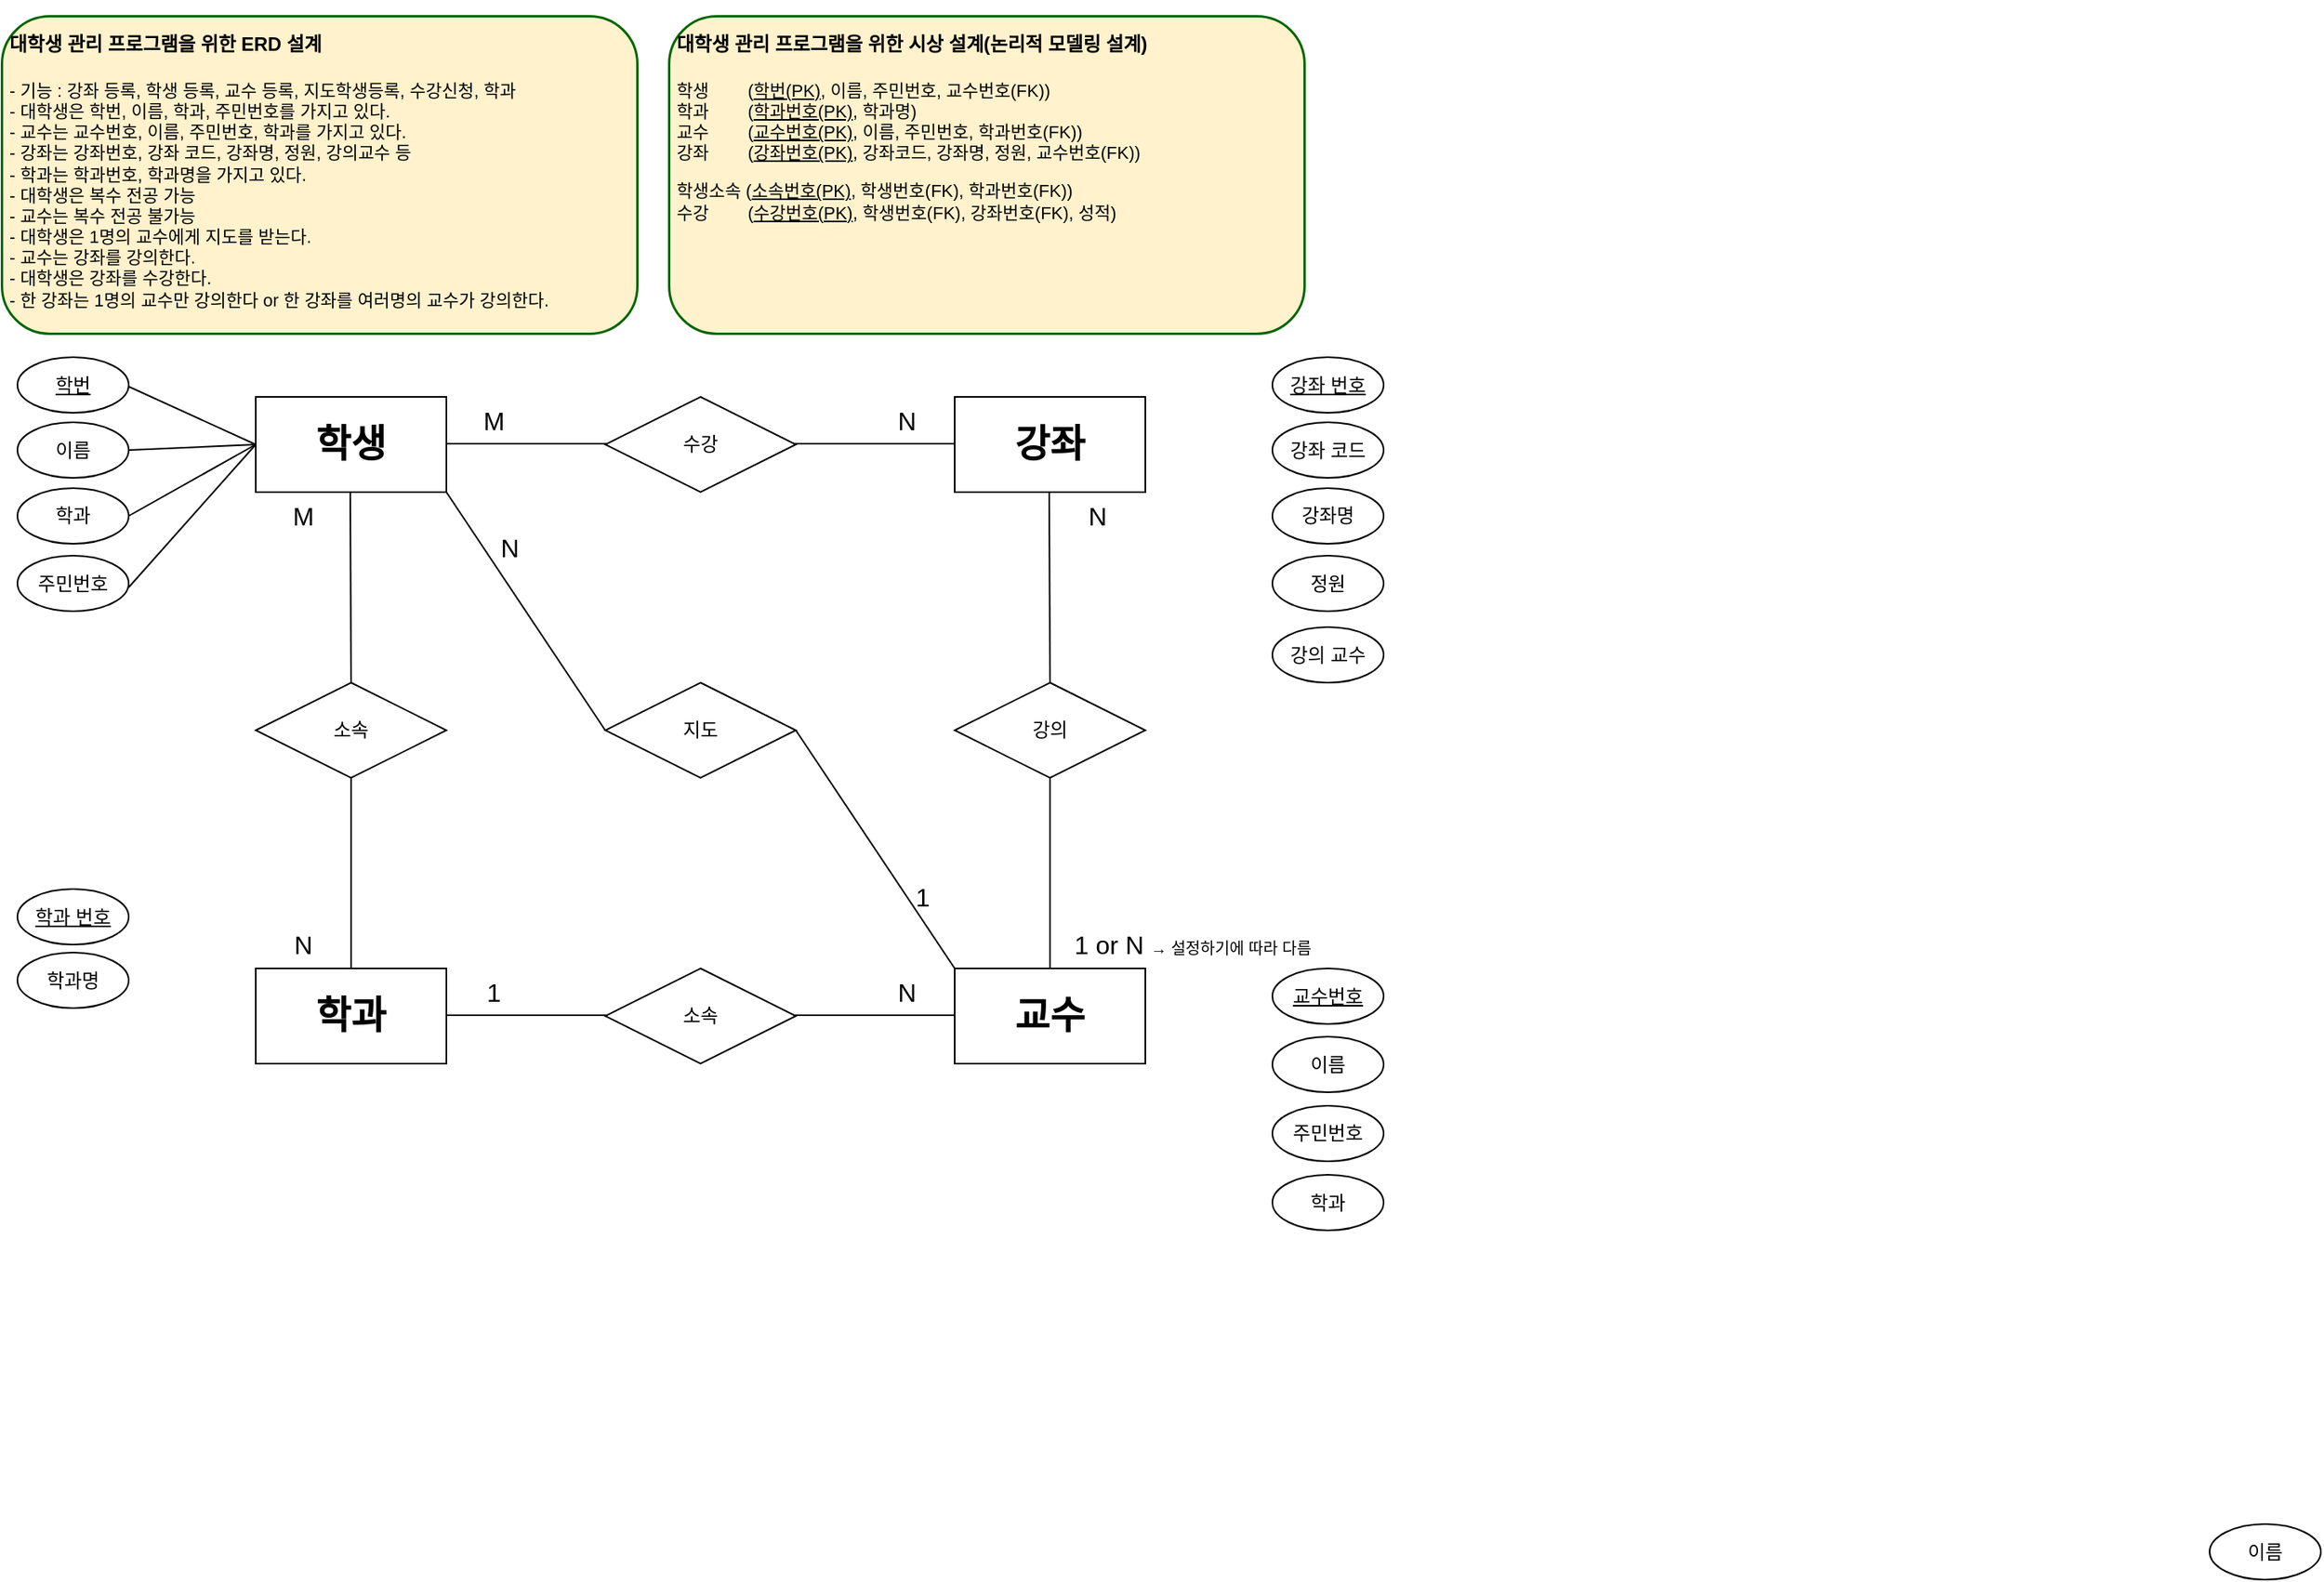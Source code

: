 <mxfile version="20.2.3" type="device"><diagram id="R2lEEEUBdFMjLlhIrx00" name="Page-1"><mxGraphModel dx="905" dy="1965" grid="1" gridSize="10" guides="1" tooltips="1" connect="1" arrows="1" fold="1" page="1" pageScale="1" pageWidth="850" pageHeight="1100" math="0" shadow="0" extFonts="Permanent Marker^https://fonts.googleapis.com/css?family=Permanent+Marker"><root><mxCell id="0"/><mxCell id="1" parent="0"/><mxCell id="Rz2SAQbx4y7keiVXOERp-1" value="" style="rounded=0;whiteSpace=wrap;html=1;" parent="1" vertex="1"><mxGeometry x="160" y="80" width="120" height="60" as="geometry"/></mxCell><mxCell id="Rz2SAQbx4y7keiVXOERp-2" value="" style="rounded=0;whiteSpace=wrap;html=1;" parent="1" vertex="1"><mxGeometry x="600" y="80" width="120" height="60" as="geometry"/></mxCell><mxCell id="Rz2SAQbx4y7keiVXOERp-3" value="" style="rounded=0;whiteSpace=wrap;html=1;" parent="1" vertex="1"><mxGeometry x="160" y="440" width="120" height="60" as="geometry"/></mxCell><mxCell id="Rz2SAQbx4y7keiVXOERp-4" value="" style="rounded=0;whiteSpace=wrap;html=1;" parent="1" vertex="1"><mxGeometry x="600" y="440" width="120" height="60" as="geometry"/></mxCell><mxCell id="Rz2SAQbx4y7keiVXOERp-10" value="" style="endArrow=none;html=1;rounded=0;exitX=0.5;exitY=0;exitDx=0;exitDy=0;entryX=0.5;entryY=1;entryDx=0;entryDy=0;" parent="1" source="Rz2SAQbx4y7keiVXOERp-3" target="PM5ancaSKL1cNkNBU93r-12" edge="1"><mxGeometry width="50" height="50" relative="1" as="geometry"><mxPoint x="219.5" y="420" as="sourcePoint"/><mxPoint x="219.5" y="330" as="targetPoint"/></mxGeometry></mxCell><mxCell id="Rz2SAQbx4y7keiVXOERp-11" value="" style="endArrow=none;html=1;rounded=0;exitX=0.5;exitY=0;exitDx=0;exitDy=0;" parent="1" source="PM5ancaSKL1cNkNBU93r-12" edge="1"><mxGeometry width="50" height="50" relative="1" as="geometry"><mxPoint x="220" y="250" as="sourcePoint"/><mxPoint x="219.5" y="140" as="targetPoint"/></mxGeometry></mxCell><mxCell id="Rz2SAQbx4y7keiVXOERp-12" value="" style="endArrow=none;html=1;rounded=0;exitX=0.5;exitY=0;exitDx=0;exitDy=0;" parent="1" source="PM5ancaSKL1cNkNBU93r-13" edge="1"><mxGeometry width="50" height="50" relative="1" as="geometry"><mxPoint x="660" y="250" as="sourcePoint"/><mxPoint x="659.5" y="140" as="targetPoint"/></mxGeometry></mxCell><mxCell id="Rz2SAQbx4y7keiVXOERp-13" value="" style="endArrow=none;html=1;rounded=0;exitX=0.5;exitY=0;exitDx=0;exitDy=0;entryX=0.5;entryY=1;entryDx=0;entryDy=0;" parent="1" target="PM5ancaSKL1cNkNBU93r-13" edge="1"><mxGeometry width="50" height="50" relative="1" as="geometry"><mxPoint x="660" y="440" as="sourcePoint"/><mxPoint x="659.5" y="330" as="targetPoint"/></mxGeometry></mxCell><mxCell id="Rz2SAQbx4y7keiVXOERp-14" value="" style="endArrow=none;html=1;rounded=0;exitX=0.5;exitY=0;exitDx=0;exitDy=0;" parent="1" edge="1"><mxGeometry width="50" height="50" relative="1" as="geometry"><mxPoint x="280" y="469.5" as="sourcePoint"/><mxPoint x="400" y="469.5" as="targetPoint"/></mxGeometry></mxCell><mxCell id="Rz2SAQbx4y7keiVXOERp-16" value="" style="endArrow=none;html=1;rounded=0;exitX=0.5;exitY=0;exitDx=0;exitDy=0;" parent="1" edge="1"><mxGeometry width="50" height="50" relative="1" as="geometry"><mxPoint x="480" y="469.5" as="sourcePoint"/><mxPoint x="600" y="469.5" as="targetPoint"/></mxGeometry></mxCell><mxCell id="Rz2SAQbx4y7keiVXOERp-17" value="" style="endArrow=none;html=1;rounded=0;exitX=0.5;exitY=0;exitDx=0;exitDy=0;" parent="1" edge="1"><mxGeometry width="50" height="50" relative="1" as="geometry"><mxPoint x="280" y="109.5" as="sourcePoint"/><mxPoint x="400" y="109.5" as="targetPoint"/></mxGeometry></mxCell><mxCell id="Rz2SAQbx4y7keiVXOERp-18" value="" style="endArrow=none;html=1;rounded=0;exitX=0.5;exitY=0;exitDx=0;exitDy=0;" parent="1" edge="1"><mxGeometry width="50" height="50" relative="1" as="geometry"><mxPoint x="480" y="109.5" as="sourcePoint"/><mxPoint x="600" y="109.5" as="targetPoint"/></mxGeometry></mxCell><mxCell id="Rz2SAQbx4y7keiVXOERp-19" value="" style="endArrow=none;html=1;rounded=0;exitX=0;exitY=0.5;exitDx=0;exitDy=0;entryX=1;entryY=1;entryDx=0;entryDy=0;" parent="1" source="PM5ancaSKL1cNkNBU93r-14" target="Rz2SAQbx4y7keiVXOERp-1" edge="1"><mxGeometry width="50" height="50" relative="1" as="geometry"><mxPoint x="420" y="270" as="sourcePoint"/><mxPoint x="229.5" y="150" as="targetPoint"/></mxGeometry></mxCell><mxCell id="Rz2SAQbx4y7keiVXOERp-20" value="" style="endArrow=none;html=1;rounded=0;exitX=0;exitY=0;exitDx=0;exitDy=0;entryX=1;entryY=0.5;entryDx=0;entryDy=0;" parent="1" target="PM5ancaSKL1cNkNBU93r-14" edge="1"><mxGeometry width="50" height="50" relative="1" as="geometry"><mxPoint x="600" y="440" as="sourcePoint"/><mxPoint x="460" y="310" as="targetPoint"/></mxGeometry></mxCell><mxCell id="Rz2SAQbx4y7keiVXOERp-21" value="&lt;font style=&quot;font-size: 24px;&quot;&gt;&lt;b&gt;학생&lt;/b&gt;&lt;/font&gt;" style="text;html=1;strokeColor=none;fillColor=none;align=center;verticalAlign=middle;whiteSpace=wrap;rounded=0;" parent="1" vertex="1"><mxGeometry x="160" y="80" width="120" height="60" as="geometry"/></mxCell><mxCell id="Rz2SAQbx4y7keiVXOERp-22" value="&lt;font style=&quot;font-size: 24px;&quot;&gt;&lt;b&gt;강좌&lt;/b&gt;&lt;/font&gt;" style="text;html=1;strokeColor=none;fillColor=none;align=center;verticalAlign=middle;whiteSpace=wrap;rounded=0;" parent="1" vertex="1"><mxGeometry x="600" y="80" width="120" height="60" as="geometry"/></mxCell><mxCell id="Rz2SAQbx4y7keiVXOERp-23" value="&lt;font style=&quot;font-size: 24px;&quot;&gt;&lt;b&gt;교수&lt;/b&gt;&lt;/font&gt;" style="text;html=1;strokeColor=none;fillColor=none;align=center;verticalAlign=middle;whiteSpace=wrap;rounded=0;" parent="1" vertex="1"><mxGeometry x="600" y="440" width="120" height="60" as="geometry"/></mxCell><mxCell id="Rz2SAQbx4y7keiVXOERp-24" value="&lt;span style=&quot;font-size: 24px;&quot;&gt;&lt;b&gt;학과&lt;/b&gt;&lt;/span&gt;" style="text;html=1;strokeColor=none;fillColor=none;align=center;verticalAlign=middle;whiteSpace=wrap;rounded=0;" parent="1" vertex="1"><mxGeometry x="160" y="440" width="120" height="60" as="geometry"/></mxCell><mxCell id="Rz2SAQbx4y7keiVXOERp-30" value="M" style="text;html=1;strokeColor=none;fillColor=none;align=center;verticalAlign=middle;whiteSpace=wrap;rounded=0;fontSize=16;" parent="1" vertex="1"><mxGeometry x="160" y="140" width="60" height="30" as="geometry"/></mxCell><mxCell id="Rz2SAQbx4y7keiVXOERp-32" value="M" style="text;html=1;strokeColor=none;fillColor=none;align=center;verticalAlign=middle;whiteSpace=wrap;rounded=0;fontSize=16;" parent="1" vertex="1"><mxGeometry x="280" y="80" width="60" height="30" as="geometry"/></mxCell><mxCell id="Rz2SAQbx4y7keiVXOERp-33" value="N" style="text;html=1;strokeColor=none;fillColor=none;align=center;verticalAlign=middle;whiteSpace=wrap;rounded=0;fontSize=16;" parent="1" vertex="1"><mxGeometry x="540" y="80" width="60" height="30" as="geometry"/></mxCell><mxCell id="Rz2SAQbx4y7keiVXOERp-34" value="N" style="text;html=1;strokeColor=none;fillColor=none;align=center;verticalAlign=middle;whiteSpace=wrap;rounded=0;fontSize=16;" parent="1" vertex="1"><mxGeometry x="660" y="140" width="60" height="30" as="geometry"/></mxCell><mxCell id="Rz2SAQbx4y7keiVXOERp-35" value="1 or N &lt;font style=&quot;font-size: 10px;&quot;&gt;→ 설정하기에 따라 다름&lt;/font&gt;" style="text;html=1;strokeColor=none;fillColor=none;align=center;verticalAlign=middle;whiteSpace=wrap;rounded=0;fontSize=16;" parent="1" vertex="1"><mxGeometry x="660" y="410" width="180" height="30" as="geometry"/></mxCell><mxCell id="Rz2SAQbx4y7keiVXOERp-36" value="N" style="text;html=1;strokeColor=none;fillColor=none;align=center;verticalAlign=middle;whiteSpace=wrap;rounded=0;fontSize=16;" parent="1" vertex="1"><mxGeometry x="540" y="440" width="60" height="30" as="geometry"/></mxCell><mxCell id="Rz2SAQbx4y7keiVXOERp-37" value="1" style="text;html=1;strokeColor=none;fillColor=none;align=center;verticalAlign=middle;whiteSpace=wrap;rounded=0;fontSize=16;" parent="1" vertex="1"><mxGeometry x="280" y="440" width="60" height="30" as="geometry"/></mxCell><mxCell id="Rz2SAQbx4y7keiVXOERp-38" value="N" style="text;html=1;strokeColor=none;fillColor=none;align=center;verticalAlign=middle;whiteSpace=wrap;rounded=0;fontSize=16;" parent="1" vertex="1"><mxGeometry x="160" y="410" width="60" height="30" as="geometry"/></mxCell><mxCell id="Rz2SAQbx4y7keiVXOERp-39" value="N" style="text;html=1;strokeColor=none;fillColor=none;align=center;verticalAlign=middle;whiteSpace=wrap;rounded=0;fontSize=16;" parent="1" vertex="1"><mxGeometry x="290" y="160" width="60" height="30" as="geometry"/></mxCell><mxCell id="Rz2SAQbx4y7keiVXOERp-40" value="1" style="text;html=1;strokeColor=none;fillColor=none;align=center;verticalAlign=middle;whiteSpace=wrap;rounded=0;fontSize=16;" parent="1" vertex="1"><mxGeometry x="550" y="380" width="60" height="30" as="geometry"/></mxCell><mxCell id="Rz2SAQbx4y7keiVXOERp-41" value="&lt;h1&gt;&lt;font style=&quot;font-size: 12px;&quot; color=&quot;#000000&quot;&gt;대학생 관리 프로그램을 위한 ERD 설계&lt;/font&gt;&lt;/h1&gt;&lt;div style=&quot;font-size: 9px;&quot;&gt;&lt;font style=&quot;font-size: 11px;&quot; color=&quot;#000000&quot;&gt;- 기능 : 강좌 등록, 학생 등록, 교수 등록, 지도학생등록, 수강신청, 학과&lt;/font&gt;&lt;/div&gt;&lt;div style=&quot;font-size: 9px;&quot;&gt;&lt;font style=&quot;font-size: 11px;&quot; color=&quot;#000000&quot;&gt;- 대학생은 학번, 이름, 학과, 주민번호를 가지고 있다.&lt;/font&gt;&lt;/div&gt;&lt;div style=&quot;&quot;&gt;&lt;font style=&quot;font-size: 11px;&quot; color=&quot;#000000&quot;&gt;- 교수는 교수번호, 이름, 주민번호, 학과를 가지고 있다.&lt;/font&gt;&lt;/div&gt;&lt;div style=&quot;&quot;&gt;&lt;font style=&quot;font-size: 11px;&quot; color=&quot;#000000&quot;&gt;- 강좌는 강좌번호, 강좌 코드, 강좌명, 정원, 강의교수 등&lt;/font&gt;&lt;/div&gt;&lt;div style=&quot;&quot;&gt;&lt;font style=&quot;font-size: 11px;&quot; color=&quot;#000000&quot;&gt;- 학과는 학과번호, 학과명을 가지고 있다.&lt;/font&gt;&lt;/div&gt;&lt;div style=&quot;&quot;&gt;&lt;font style=&quot;font-size: 11px;&quot; color=&quot;#000000&quot;&gt;- 대학생은 복수 전공 가능&lt;/font&gt;&lt;/div&gt;&lt;div style=&quot;&quot;&gt;&lt;font style=&quot;font-size: 11px;&quot; color=&quot;#000000&quot;&gt;- 교수는 복수 전공 불가능&lt;/font&gt;&lt;/div&gt;&lt;div style=&quot;&quot;&gt;&lt;font style=&quot;font-size: 11px;&quot; color=&quot;#000000&quot;&gt;- 대학생은 1명의 교수에게 지도를 받는다.&lt;/font&gt;&lt;/div&gt;&lt;div style=&quot;&quot;&gt;&lt;font style=&quot;font-size: 11px;&quot; color=&quot;#000000&quot;&gt;- 교수는 강좌를 강의한다.&lt;/font&gt;&lt;/div&gt;&lt;div style=&quot;&quot;&gt;&lt;font style=&quot;font-size: 11px;&quot; color=&quot;#000000&quot;&gt;- 대학생은 강좌를 수강한다.&lt;/font&gt;&lt;/div&gt;&lt;div style=&quot;&quot;&gt;&lt;font style=&quot;font-size: 11px;&quot; color=&quot;#000000&quot;&gt;- 한 강좌는 1명의 교수만 강의한다 or 한 강좌를 여러명의 교수가 강의한다.&amp;nbsp;&lt;/font&gt;&lt;/div&gt;" style="text;html=1;strokeColor=#006600;fillColor=#fff2cc;spacing=5;spacingTop=-20;whiteSpace=wrap;overflow=hidden;rounded=1;fontSize=10;strokeWidth=1.5;perimeterSpacing=0;shadow=0;sketch=0;glass=0;" parent="1" vertex="1"><mxGeometry y="-160" width="400" height="200" as="geometry"/></mxCell><mxCell id="PM5ancaSKL1cNkNBU93r-2" value="학번" style="ellipse;whiteSpace=wrap;html=1;align=center;fontStyle=4;" parent="1" vertex="1"><mxGeometry x="10" y="55" width="70" height="35" as="geometry"/></mxCell><mxCell id="PM5ancaSKL1cNkNBU93r-3" value="이름" style="ellipse;whiteSpace=wrap;html=1;align=center;fontStyle=0;" parent="1" vertex="1"><mxGeometry x="10" y="96" width="70" height="35" as="geometry"/></mxCell><mxCell id="PM5ancaSKL1cNkNBU93r-4" value="학과" style="ellipse;whiteSpace=wrap;html=1;align=center;fontStyle=0;" parent="1" vertex="1"><mxGeometry x="10" y="137.5" width="70" height="35" as="geometry"/></mxCell><mxCell id="PM5ancaSKL1cNkNBU93r-5" value="주민번호" style="ellipse;whiteSpace=wrap;html=1;align=center;fontStyle=0;" parent="1" vertex="1"><mxGeometry x="10" y="180" width="70" height="35" as="geometry"/></mxCell><mxCell id="PM5ancaSKL1cNkNBU93r-6" value="" style="endArrow=none;html=1;rounded=0;entryX=0;entryY=0.5;entryDx=0;entryDy=0;" parent="1" target="Rz2SAQbx4y7keiVXOERp-21" edge="1"><mxGeometry width="50" height="50" relative="1" as="geometry"><mxPoint x="80" y="200" as="sourcePoint"/><mxPoint x="130" y="150" as="targetPoint"/></mxGeometry></mxCell><mxCell id="PM5ancaSKL1cNkNBU93r-7" value="" style="endArrow=none;html=1;rounded=0;entryX=0;entryY=0.5;entryDx=0;entryDy=0;" parent="1" target="Rz2SAQbx4y7keiVXOERp-21" edge="1"><mxGeometry width="50" height="50" relative="1" as="geometry"><mxPoint x="80" y="155.0" as="sourcePoint"/><mxPoint x="160" y="65.0" as="targetPoint"/></mxGeometry></mxCell><mxCell id="PM5ancaSKL1cNkNBU93r-8" value="" style="endArrow=none;html=1;rounded=0;entryX=0;entryY=0.5;entryDx=0;entryDy=0;exitX=1;exitY=0.5;exitDx=0;exitDy=0;" parent="1" source="PM5ancaSKL1cNkNBU93r-3" target="Rz2SAQbx4y7keiVXOERp-21" edge="1"><mxGeometry width="50" height="50" relative="1" as="geometry"><mxPoint x="70" y="125.0" as="sourcePoint"/><mxPoint x="150" y="80.0" as="targetPoint"/></mxGeometry></mxCell><mxCell id="PM5ancaSKL1cNkNBU93r-9" value="" style="endArrow=none;html=1;rounded=0;entryX=0;entryY=0.5;entryDx=0;entryDy=0;exitX=1;exitY=0.5;exitDx=0;exitDy=0;" parent="1" target="Rz2SAQbx4y7keiVXOERp-21" edge="1"><mxGeometry width="50" height="50" relative="1" as="geometry"><mxPoint x="80.0" y="73.5" as="sourcePoint"/><mxPoint x="160" y="70.0" as="targetPoint"/></mxGeometry></mxCell><mxCell id="PM5ancaSKL1cNkNBU93r-10" value="수강" style="shape=rhombus;perimeter=rhombusPerimeter;whiteSpace=wrap;html=1;align=center;" parent="1" vertex="1"><mxGeometry x="380" y="80" width="120" height="60" as="geometry"/></mxCell><mxCell id="PM5ancaSKL1cNkNBU93r-11" value="소속" style="shape=rhombus;perimeter=rhombusPerimeter;whiteSpace=wrap;html=1;align=center;" parent="1" vertex="1"><mxGeometry x="380" y="440" width="120" height="60" as="geometry"/></mxCell><mxCell id="PM5ancaSKL1cNkNBU93r-12" value="소속" style="shape=rhombus;perimeter=rhombusPerimeter;whiteSpace=wrap;html=1;align=center;" parent="1" vertex="1"><mxGeometry x="160" y="260" width="120" height="60" as="geometry"/></mxCell><mxCell id="PM5ancaSKL1cNkNBU93r-13" value="강의" style="shape=rhombus;perimeter=rhombusPerimeter;whiteSpace=wrap;html=1;align=center;" parent="1" vertex="1"><mxGeometry x="600" y="260" width="120" height="60" as="geometry"/></mxCell><mxCell id="PM5ancaSKL1cNkNBU93r-14" value="지도" style="shape=rhombus;perimeter=rhombusPerimeter;whiteSpace=wrap;html=1;align=center;" parent="1" vertex="1"><mxGeometry x="380" y="260" width="120" height="60" as="geometry"/></mxCell><mxCell id="PM5ancaSKL1cNkNBU93r-15" value="강좌 번호" style="ellipse;whiteSpace=wrap;html=1;align=center;fontStyle=4;" parent="1" vertex="1"><mxGeometry x="800" y="55" width="70" height="35" as="geometry"/></mxCell><mxCell id="PM5ancaSKL1cNkNBU93r-16" value="강좌 코드" style="ellipse;whiteSpace=wrap;html=1;align=center;fontStyle=0;" parent="1" vertex="1"><mxGeometry x="800" y="96" width="70" height="35" as="geometry"/></mxCell><mxCell id="PM5ancaSKL1cNkNBU93r-17" value="강좌명" style="ellipse;whiteSpace=wrap;html=1;align=center;fontStyle=0;" parent="1" vertex="1"><mxGeometry x="800" y="137.5" width="70" height="35" as="geometry"/></mxCell><mxCell id="PM5ancaSKL1cNkNBU93r-18" value="강의 교수" style="ellipse;whiteSpace=wrap;html=1;align=center;fontStyle=0;" parent="1" vertex="1"><mxGeometry x="800" y="225" width="70" height="35" as="geometry"/></mxCell><mxCell id="PM5ancaSKL1cNkNBU93r-19" value="정원" style="ellipse;whiteSpace=wrap;html=1;align=center;fontStyle=0;" parent="1" vertex="1"><mxGeometry x="800" y="180" width="70" height="35" as="geometry"/></mxCell><mxCell id="aNxDiV9hmTw-eoxKUmKn-1" value="교수번호" style="ellipse;whiteSpace=wrap;html=1;align=center;fontStyle=4;" parent="1" vertex="1"><mxGeometry x="800" y="440" width="70" height="35" as="geometry"/></mxCell><mxCell id="aNxDiV9hmTw-eoxKUmKn-2" value="학과 번호" style="ellipse;whiteSpace=wrap;html=1;align=center;fontStyle=4;" parent="1" vertex="1"><mxGeometry x="10" y="390" width="70" height="35" as="geometry"/></mxCell><mxCell id="aNxDiV9hmTw-eoxKUmKn-3" value="&lt;h1&gt;&lt;font style=&quot;font-size: 12px;&quot; color=&quot;#000000&quot;&gt;대학생 관리 프로그램을 위한 시상 설계(논리적 모델링 설계)&lt;/font&gt;&lt;/h1&gt;&lt;div style=&quot;font-size: 9px;&quot;&gt;&lt;font style=&quot;font-size: 11px;&quot; color=&quot;#000000&quot;&gt;학생&amp;nbsp; &amp;nbsp; &amp;nbsp; &amp;nbsp; (&lt;u&gt;학번(PK)&lt;/u&gt;, 이름, 주민번호, 교수번호(FK))&lt;/font&gt;&lt;/div&gt;&lt;div style=&quot;font-size: 9px;&quot;&gt;&lt;span style=&quot;color: rgb(0, 0, 0); font-size: 11px;&quot;&gt;학과&amp;nbsp; &amp;nbsp; &amp;nbsp; &amp;nbsp; (&lt;/span&gt;&lt;u style=&quot;color: rgb(0, 0, 0); font-size: 11px;&quot;&gt;학과번호(PK)&lt;/u&gt;&lt;span style=&quot;color: rgb(0, 0, 0); font-size: 11px;&quot;&gt;, 학과명)&lt;/span&gt;&lt;font style=&quot;font-size: 11px;&quot; color=&quot;#000000&quot;&gt;&lt;br&gt;&lt;/font&gt;&lt;/div&gt;&lt;div style=&quot;font-size: 9px;&quot;&gt;&lt;font style=&quot;font-size: 11px;&quot; color=&quot;#000000&quot;&gt;교수&amp;nbsp; &amp;nbsp; &amp;nbsp; &amp;nbsp; (&lt;u&gt;교수번호(PK)&lt;/u&gt;, 이름, 주민번호, 학과번호(FK))&lt;/font&gt;&lt;/div&gt;&lt;div style=&quot;font-size: 9px;&quot;&gt;&lt;font style=&quot;font-size: 11px;&quot; color=&quot;#000000&quot;&gt;강좌&amp;nbsp; &amp;nbsp; &amp;nbsp; &amp;nbsp; (&lt;u&gt;강좌번호(PK)&lt;/u&gt;, 강좌코드, 강좌명, 정원, 교수번호(FK))&lt;/font&gt;&lt;/div&gt;&lt;div style=&quot;font-size: 9px;&quot;&gt;&lt;br&gt;&lt;/div&gt;&lt;div style=&quot;font-size: 9px;&quot;&gt;&lt;font style=&quot;font-size: 11px;&quot; color=&quot;#000000&quot;&gt;학생소속 (&lt;u&gt;소속번호(PK)&lt;/u&gt;, 학생번호(FK), 학과번호(FK))&lt;/font&gt;&lt;/div&gt;&lt;div style=&quot;font-size: 9px;&quot;&gt;&lt;font style=&quot;font-size: 11px;&quot; color=&quot;#000000&quot;&gt;수강&amp;nbsp; &amp;nbsp; &amp;nbsp; &amp;nbsp; (&lt;u&gt;수강번호(PK)&lt;/u&gt;, 학생번호(FK), 강좌번호(FK), 성적)&lt;/font&gt;&lt;/div&gt;&lt;div style=&quot;font-size: 9px;&quot;&gt;&lt;br&gt;&lt;/div&gt;" style="text;html=1;strokeColor=#006600;fillColor=#fff2cc;spacing=5;spacingTop=-20;whiteSpace=wrap;overflow=hidden;rounded=1;fontSize=10;strokeWidth=1.5;perimeterSpacing=0;shadow=0;sketch=0;glass=0;" parent="1" vertex="1"><mxGeometry x="420" y="-160" width="400" height="200" as="geometry"/></mxCell><mxCell id="aNxDiV9hmTw-eoxKUmKn-4" value="학과명" style="ellipse;whiteSpace=wrap;html=1;align=center;fontStyle=0;" parent="1" vertex="1"><mxGeometry x="10" y="430" width="70" height="35" as="geometry"/></mxCell><mxCell id="aNxDiV9hmTw-eoxKUmKn-5" value="이름" style="ellipse;whiteSpace=wrap;html=1;align=center;fontStyle=0;" parent="1" vertex="1"><mxGeometry x="1390" y="790" width="70" height="35" as="geometry"/></mxCell><mxCell id="aNxDiV9hmTw-eoxKUmKn-6" value="이름" style="ellipse;whiteSpace=wrap;html=1;align=center;fontStyle=0;" parent="1" vertex="1"><mxGeometry x="800" y="483" width="70" height="35" as="geometry"/></mxCell><mxCell id="aNxDiV9hmTw-eoxKUmKn-7" value="주민번호" style="ellipse;whiteSpace=wrap;html=1;align=center;fontStyle=0;" parent="1" vertex="1"><mxGeometry x="800" y="526.5" width="70" height="35" as="geometry"/></mxCell><mxCell id="aNxDiV9hmTw-eoxKUmKn-8" value="학과" style="ellipse;whiteSpace=wrap;html=1;align=center;fontStyle=0;" parent="1" vertex="1"><mxGeometry x="800" y="570" width="70" height="35" as="geometry"/></mxCell></root></mxGraphModel></diagram></mxfile>